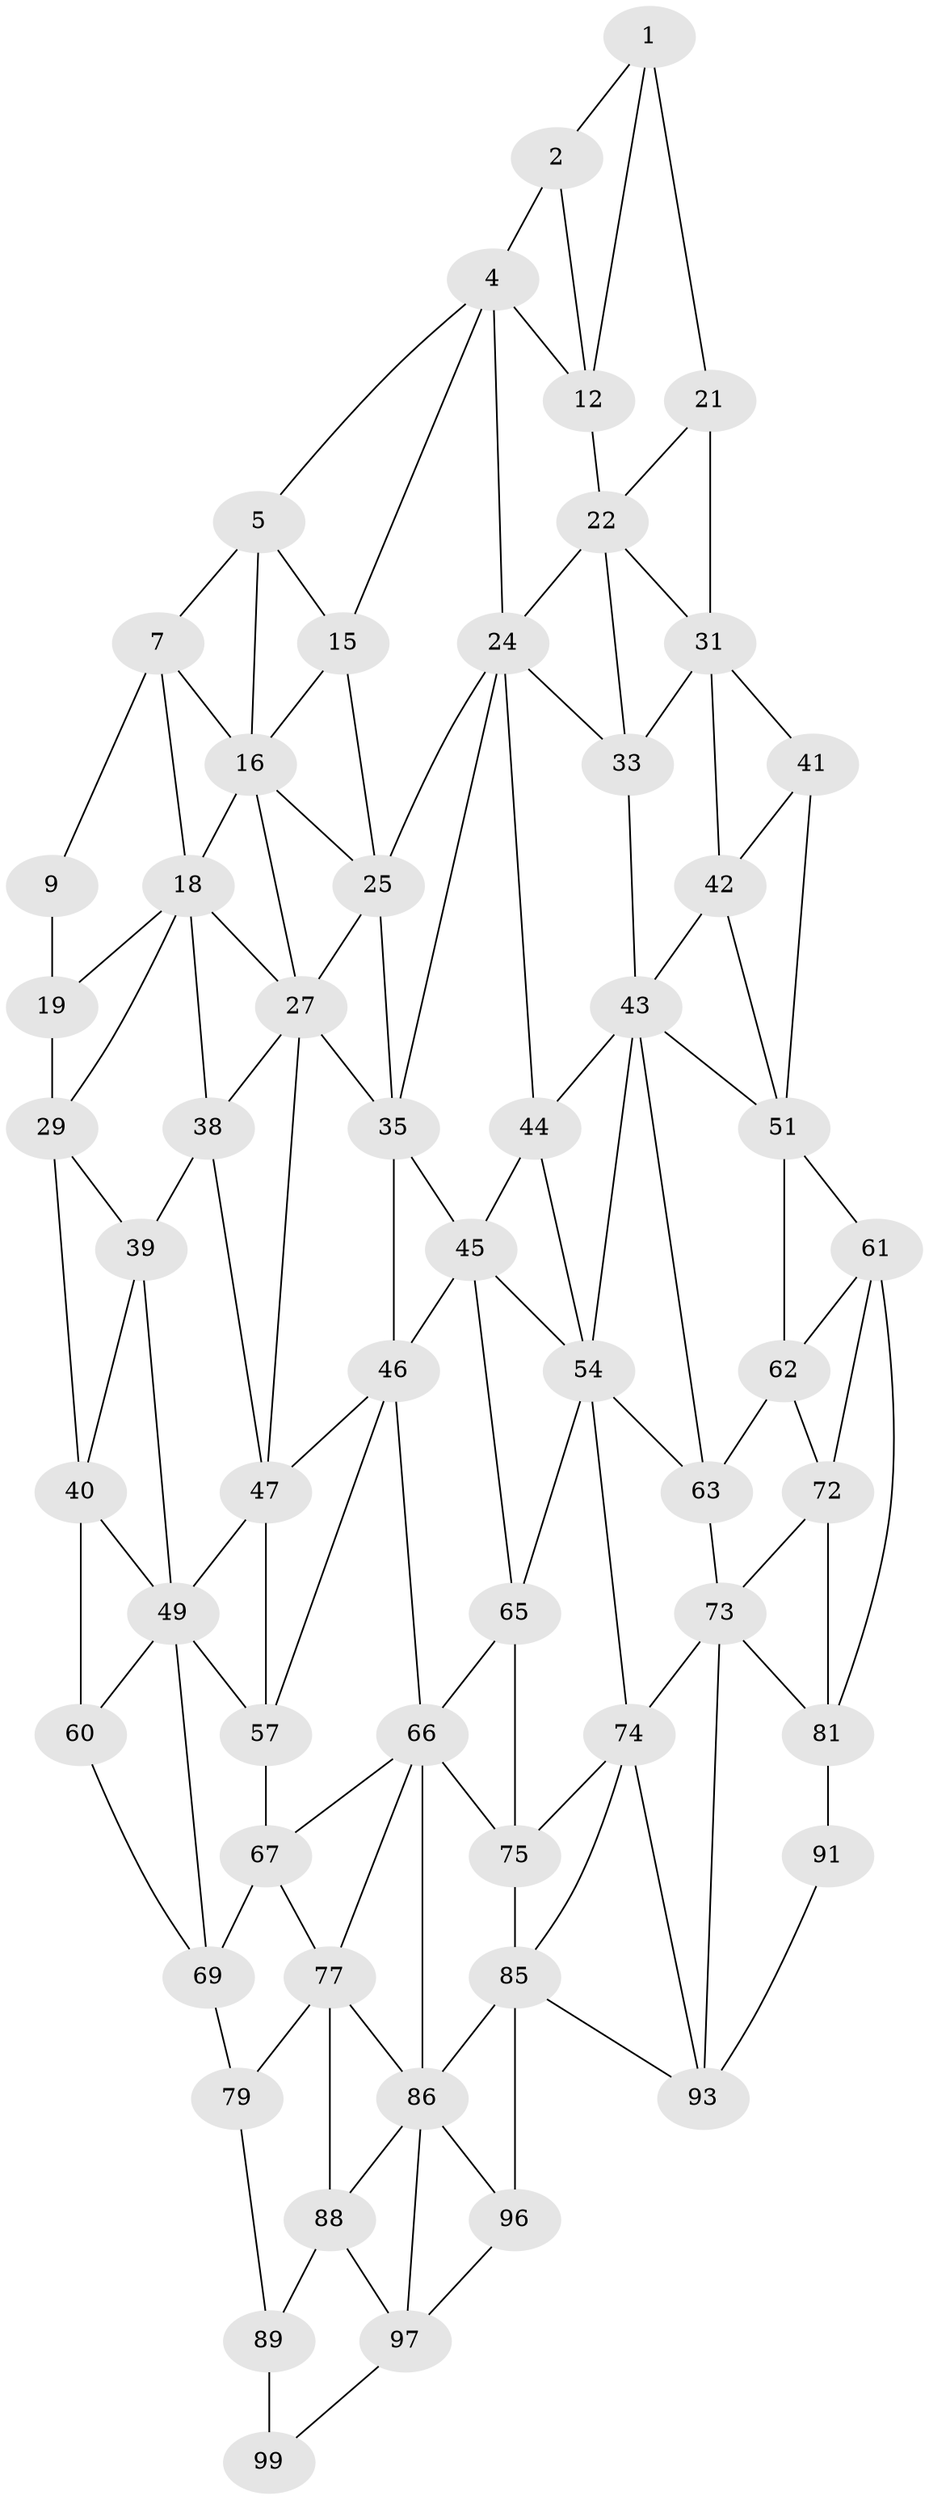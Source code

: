 // original degree distribution, {2: 0.04, 3: 0.32, 4: 0.64}
// Generated by graph-tools (version 1.1) at 2025/38/02/21/25 10:38:57]
// undirected, 58 vertices, 124 edges
graph export_dot {
graph [start="1"]
  node [color=gray90,style=filled];
  1 [super="+11"];
  2 [super="+3"];
  4 [super="+14"];
  5 [super="+6"];
  7 [super="+8"];
  9 [super="+10"];
  12 [super="+13"];
  15;
  16 [super="+17"];
  18 [super="+28"];
  19 [super="+20"];
  21;
  22 [super="+23"];
  24 [super="+34"];
  25 [super="+26"];
  27 [super="+37"];
  29 [super="+30"];
  31 [super="+32"];
  33;
  35 [super="+36"];
  38;
  39;
  40 [super="+50"];
  41;
  42;
  43 [super="+53"];
  44;
  45 [super="+55"];
  46 [super="+56"];
  47 [super="+48"];
  49 [super="+59"];
  51 [super="+52"];
  54 [super="+64"];
  57 [super="+58"];
  60;
  61 [super="+71"];
  62;
  63;
  65;
  66 [super="+76"];
  67 [super="+68"];
  69 [super="+70"];
  72;
  73 [super="+83"];
  74 [super="+84"];
  75;
  77 [super="+78"];
  79 [super="+80"];
  81 [super="+82"];
  85 [super="+95"];
  86 [super="+87"];
  88;
  89 [super="+90"];
  91 [super="+92"];
  93 [super="+94"];
  96;
  97 [super="+98"];
  99 [super="+100"];
  1 -- 2;
  1 -- 12;
  1 -- 21;
  2 -- 12 [weight=2];
  2 -- 4;
  4 -- 5;
  4 -- 24;
  4 -- 15;
  4 -- 12;
  5 -- 15;
  5 -- 16;
  5 -- 7;
  7 -- 16;
  7 -- 9;
  7 -- 18;
  9 -- 19 [weight=2];
  12 -- 22 [weight=2];
  15 -- 25;
  15 -- 16;
  16 -- 18;
  16 -- 27;
  16 -- 25;
  18 -- 19;
  18 -- 27;
  18 -- 29;
  18 -- 38;
  19 -- 29 [weight=2];
  21 -- 31;
  21 -- 22;
  22 -- 31;
  22 -- 24;
  22 -- 33;
  24 -- 25;
  24 -- 33;
  24 -- 35;
  24 -- 44;
  25 -- 35 [weight=2];
  25 -- 27;
  27 -- 38;
  27 -- 47;
  27 -- 35;
  29 -- 39;
  29 -- 40;
  31 -- 41;
  31 -- 33;
  31 -- 42;
  33 -- 43;
  35 -- 45;
  35 -- 46;
  38 -- 39;
  38 -- 47;
  39 -- 49;
  39 -- 40;
  40 -- 49;
  40 -- 60;
  41 -- 51;
  41 -- 42;
  42 -- 43;
  42 -- 51;
  43 -- 44;
  43 -- 51;
  43 -- 54;
  43 -- 63;
  44 -- 54;
  44 -- 45;
  45 -- 46 [weight=2];
  45 -- 65;
  45 -- 54;
  46 -- 47;
  46 -- 57;
  46 -- 66;
  47 -- 57 [weight=2];
  47 -- 49;
  49 -- 60;
  49 -- 69;
  49 -- 57;
  51 -- 61;
  51 -- 62;
  54 -- 65;
  54 -- 74;
  54 -- 63;
  57 -- 67 [weight=2];
  60 -- 69;
  61 -- 62;
  61 -- 72;
  61 -- 81;
  62 -- 72;
  62 -- 63;
  63 -- 73;
  65 -- 75;
  65 -- 66;
  66 -- 67;
  66 -- 75;
  66 -- 77;
  66 -- 86;
  67 -- 77 [weight=2];
  67 -- 69;
  69 -- 79 [weight=2];
  72 -- 73;
  72 -- 81;
  73 -- 74 [weight=2];
  73 -- 93;
  73 -- 81;
  74 -- 75;
  74 -- 85;
  74 -- 93;
  75 -- 85;
  77 -- 88;
  77 -- 79;
  77 -- 86;
  79 -- 89 [weight=2];
  81 -- 91 [weight=2];
  85 -- 86;
  85 -- 96;
  85 -- 93;
  86 -- 96;
  86 -- 88;
  86 -- 97;
  88 -- 89;
  88 -- 97;
  89 -- 99 [weight=2];
  91 -- 93;
  96 -- 97;
  97 -- 99;
}
